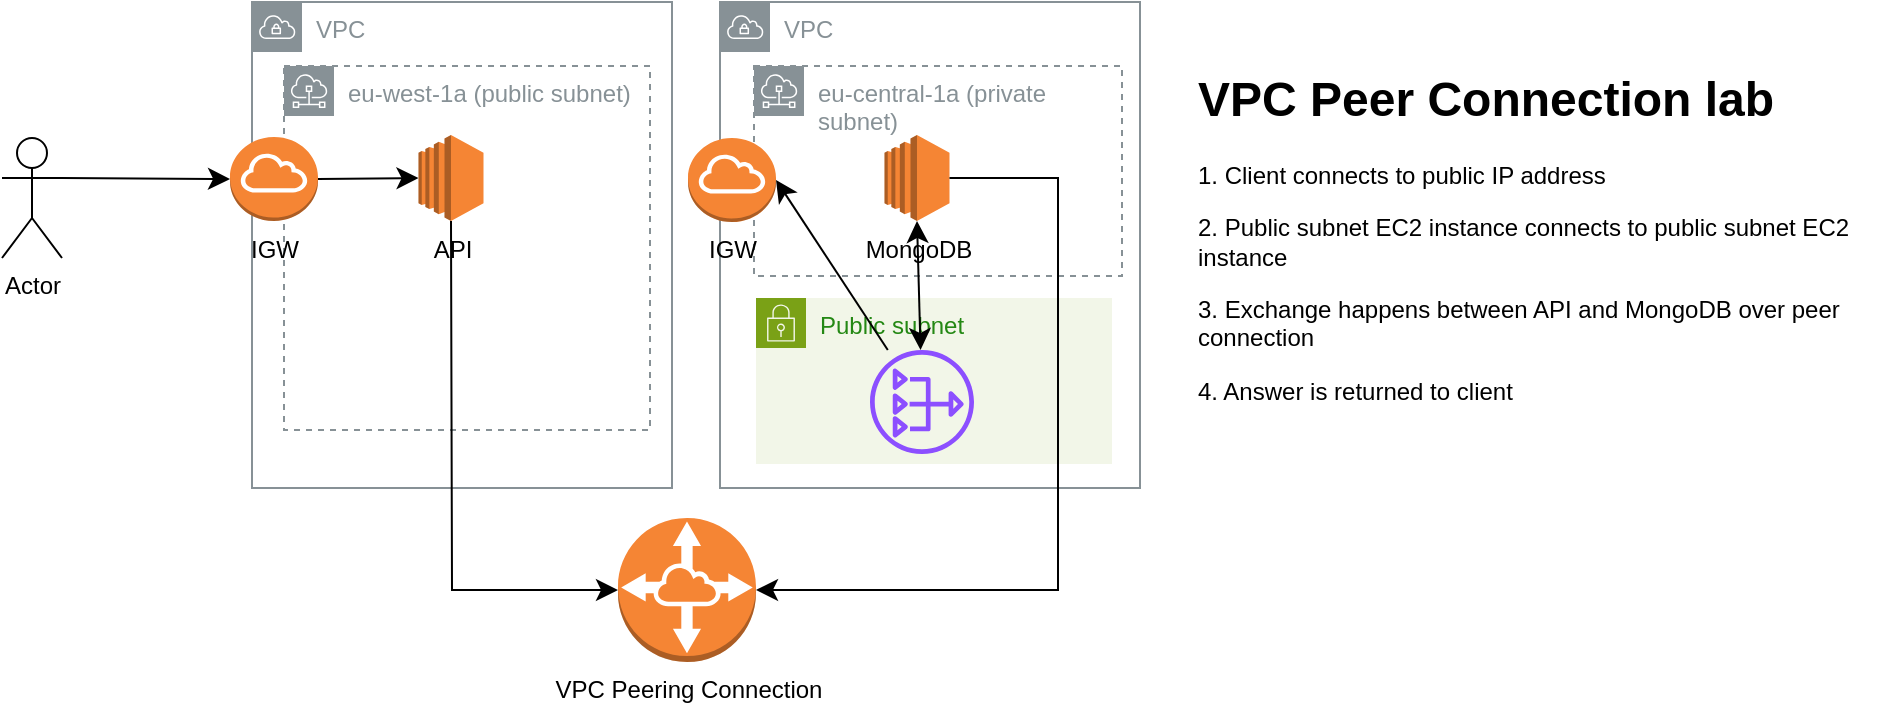 <mxfile version="28.1.0">
  <diagram name="Page-1" id="YO6fI4UiuW-zHiKsXfEC">
    <mxGraphModel dx="1001" dy="1164" grid="0" gridSize="10" guides="1" tooltips="1" connect="1" arrows="1" fold="1" page="1" pageScale="1" pageWidth="1000" pageHeight="400" math="0" shadow="0">
      <root>
        <mxCell id="0" />
        <mxCell id="1" parent="0" />
        <mxCell id="KWM5hjO59ShQ5DEeZdgE-1" value="VPC" style="sketch=0;outlineConnect=0;gradientColor=none;html=1;whiteSpace=wrap;fontSize=12;fontStyle=0;shape=mxgraph.aws4.group;grIcon=mxgraph.aws4.group_vpc;strokeColor=#879196;fillColor=none;verticalAlign=top;align=left;spacingLeft=30;fontColor=#879196;dashed=0;" parent="1" vertex="1">
          <mxGeometry x="411" y="47" width="210" height="243" as="geometry" />
        </mxCell>
        <mxCell id="ppNzNEcFW-80UwDM_199-7" value="eu-central-1a (private subnet)" style="sketch=0;outlineConnect=0;gradientColor=none;html=1;whiteSpace=wrap;fontSize=12;fontStyle=0;shape=mxgraph.aws4.group;grIcon=mxgraph.aws4.group_subnet;strokeColor=#879196;fillColor=none;verticalAlign=top;align=left;spacingLeft=30;fontColor=#879196;dashed=1;" parent="1" vertex="1">
          <mxGeometry x="428" y="79" width="184" height="105" as="geometry" />
        </mxCell>
        <mxCell id="ppNzNEcFW-80UwDM_199-5" value="eu-west-1a (public subnet)" style="sketch=0;outlineConnect=0;gradientColor=none;html=1;whiteSpace=wrap;fontSize=12;fontStyle=0;shape=mxgraph.aws4.group;grIcon=mxgraph.aws4.group_subnet;strokeColor=#879196;fillColor=none;verticalAlign=top;align=left;spacingLeft=30;fontColor=#879196;dashed=1;" parent="1" vertex="1">
          <mxGeometry x="193" y="79" width="183" height="182" as="geometry" />
        </mxCell>
        <mxCell id="ppNzNEcFW-80UwDM_199-4" value="VPC" style="sketch=0;outlineConnect=0;gradientColor=none;html=1;whiteSpace=wrap;fontSize=12;fontStyle=0;shape=mxgraph.aws4.group;grIcon=mxgraph.aws4.group_vpc;strokeColor=#879196;fillColor=none;verticalAlign=top;align=left;spacingLeft=30;fontColor=#879196;dashed=0;" parent="1" vertex="1">
          <mxGeometry x="177" y="47" width="210" height="243" as="geometry" />
        </mxCell>
        <mxCell id="aBk0e4fkvTpgOlKFJHKp-1" value="Actor" style="shape=umlActor;verticalLabelPosition=bottom;verticalAlign=top;html=1;outlineConnect=0;" parent="1" vertex="1">
          <mxGeometry x="52" y="115" width="30" height="60" as="geometry" />
        </mxCell>
        <mxCell id="aBk0e4fkvTpgOlKFJHKp-3" value="" style="endArrow=classic;html=1;rounded=0;fontSize=12;startSize=8;endSize=8;curved=1;exitX=1;exitY=0.333;exitDx=0;exitDy=0;exitPerimeter=0;entryX=0;entryY=0.5;entryDx=0;entryDy=0;entryPerimeter=0;" parent="1" source="aBk0e4fkvTpgOlKFJHKp-1" target="faw6b0mYo4fymj4pTFK4-1" edge="1">
          <mxGeometry width="50" height="50" relative="1" as="geometry">
            <mxPoint x="109" y="126" as="sourcePoint" />
            <mxPoint x="130" y="127" as="targetPoint" />
          </mxGeometry>
        </mxCell>
        <mxCell id="aBk0e4fkvTpgOlKFJHKp-8" value="&lt;h1 style=&quot;margin-top: 0px;&quot;&gt;VPC Peer Connection lab&lt;br&gt;&lt;/h1&gt;&lt;p&gt;1. Client connects to public IP address&lt;br&gt;&lt;/p&gt;&lt;p&gt;2. Public subnet EC2 instance connects to public subnet EC2 instance&lt;br&gt;&lt;/p&gt;&lt;p&gt;3. Exchange happens between API and MongoDB over peer connection&lt;br&gt;&lt;/p&gt;&lt;p&gt;4. Answer is returned to client&lt;br&gt;&lt;/p&gt;" style="text;html=1;whiteSpace=wrap;overflow=hidden;rounded=0;" parent="1" vertex="1">
          <mxGeometry x="648" y="75" width="341" height="180" as="geometry" />
        </mxCell>
        <mxCell id="faw6b0mYo4fymj4pTFK4-1" value="IGW" style="outlineConnect=0;dashed=0;verticalLabelPosition=bottom;verticalAlign=top;align=center;html=1;shape=mxgraph.aws3.internet_gateway;fillColor=#F58534;gradientColor=none;" parent="1" vertex="1">
          <mxGeometry x="166" y="114.5" width="44" height="42" as="geometry" />
        </mxCell>
        <mxCell id="faw6b0mYo4fymj4pTFK4-3" value="" style="endArrow=classic;html=1;rounded=0;fontSize=12;startSize=8;endSize=8;curved=1;exitX=1;exitY=0.5;exitDx=0;exitDy=0;exitPerimeter=0;entryX=0;entryY=0.5;entryDx=0;entryDy=0;entryPerimeter=0;" parent="1" source="faw6b0mYo4fymj4pTFK4-1" target="ppNzNEcFW-80UwDM_199-3" edge="1">
          <mxGeometry width="50" height="50" relative="1" as="geometry">
            <mxPoint x="150" y="299" as="sourcePoint" />
            <mxPoint x="279" y="125.5" as="targetPoint" />
          </mxGeometry>
        </mxCell>
        <mxCell id="ppNzNEcFW-80UwDM_199-2" value="MongoDB" style="outlineConnect=0;dashed=0;verticalLabelPosition=bottom;verticalAlign=top;align=center;html=1;shape=mxgraph.aws3.ec2;fillColor=#F58534;gradientColor=none;" parent="1" vertex="1">
          <mxGeometry x="493.25" y="113.5" width="32.5" height="43" as="geometry" />
        </mxCell>
        <mxCell id="ppNzNEcFW-80UwDM_199-3" value="API" style="outlineConnect=0;dashed=0;verticalLabelPosition=bottom;verticalAlign=top;align=center;html=1;shape=mxgraph.aws3.ec2;fillColor=#F58534;gradientColor=none;" parent="1" vertex="1">
          <mxGeometry x="260.25" y="113.5" width="32.5" height="43" as="geometry" />
        </mxCell>
        <mxCell id="KWM5hjO59ShQ5DEeZdgE-2" value="IGW" style="outlineConnect=0;dashed=0;verticalLabelPosition=bottom;verticalAlign=top;align=center;html=1;shape=mxgraph.aws3.internet_gateway;fillColor=#F58534;gradientColor=none;" parent="1" vertex="1">
          <mxGeometry x="395" y="115" width="44" height="42" as="geometry" />
        </mxCell>
        <mxCell id="KWM5hjO59ShQ5DEeZdgE-10" value="" style="endArrow=classic;html=1;rounded=0;fontSize=12;startSize=8;endSize=8;curved=0;exitX=0.5;exitY=1;exitDx=0;exitDy=0;exitPerimeter=0;entryX=0;entryY=0.5;entryDx=0;entryDy=0;entryPerimeter=0;" parent="1" source="ppNzNEcFW-80UwDM_199-3" target="gPesq1MtNVvYUET6qepk-5" edge="1">
          <mxGeometry width="50" height="50" relative="1" as="geometry">
            <mxPoint x="168" y="375" as="sourcePoint" />
            <mxPoint x="276.5" y="279" as="targetPoint" />
            <Array as="points">
              <mxPoint x="277" y="341" />
            </Array>
          </mxGeometry>
        </mxCell>
        <mxCell id="gPesq1MtNVvYUET6qepk-2" value="Public subnet" style="points=[[0,0],[0.25,0],[0.5,0],[0.75,0],[1,0],[1,0.25],[1,0.5],[1,0.75],[1,1],[0.75,1],[0.5,1],[0.25,1],[0,1],[0,0.75],[0,0.5],[0,0.25]];outlineConnect=0;gradientColor=none;html=1;whiteSpace=wrap;fontSize=12;fontStyle=0;container=1;pointerEvents=0;collapsible=0;recursiveResize=0;shape=mxgraph.aws4.group;grIcon=mxgraph.aws4.group_security_group;grStroke=0;strokeColor=#7AA116;fillColor=#F2F6E8;verticalAlign=top;align=left;spacingLeft=30;fontColor=#248814;dashed=0;" vertex="1" parent="1">
          <mxGeometry x="429" y="195" width="178" height="83" as="geometry" />
        </mxCell>
        <mxCell id="gPesq1MtNVvYUET6qepk-1" value="" style="sketch=0;outlineConnect=0;fontColor=#232F3E;gradientColor=none;fillColor=#8C4FFF;strokeColor=none;dashed=0;verticalLabelPosition=bottom;verticalAlign=top;align=center;html=1;fontSize=12;fontStyle=0;aspect=fixed;pointerEvents=1;shape=mxgraph.aws4.nat_gateway;" vertex="1" parent="gPesq1MtNVvYUET6qepk-2">
          <mxGeometry x="57" y="26" width="52" height="52" as="geometry" />
        </mxCell>
        <mxCell id="gPesq1MtNVvYUET6qepk-3" value="" style="endArrow=classic;startArrow=classic;html=1;rounded=0;fontSize=12;startSize=8;endSize=8;curved=1;entryX=0.5;entryY=1;entryDx=0;entryDy=0;entryPerimeter=0;" edge="1" parent="1" source="gPesq1MtNVvYUET6qepk-1" target="ppNzNEcFW-80UwDM_199-2">
          <mxGeometry width="50" height="50" relative="1" as="geometry">
            <mxPoint x="540" y="367" as="sourcePoint" />
            <mxPoint x="590" y="317" as="targetPoint" />
          </mxGeometry>
        </mxCell>
        <mxCell id="gPesq1MtNVvYUET6qepk-4" value="" style="endArrow=classic;html=1;rounded=0;fontSize=12;startSize=8;endSize=8;curved=1;entryX=1;entryY=0.5;entryDx=0;entryDy=0;entryPerimeter=0;" edge="1" parent="1" source="gPesq1MtNVvYUET6qepk-1" target="KWM5hjO59ShQ5DEeZdgE-2">
          <mxGeometry width="50" height="50" relative="1" as="geometry">
            <mxPoint x="458" y="380" as="sourcePoint" />
            <mxPoint x="508" y="330" as="targetPoint" />
          </mxGeometry>
        </mxCell>
        <mxCell id="gPesq1MtNVvYUET6qepk-5" value="VPC Peering Connection" style="outlineConnect=0;dashed=0;verticalLabelPosition=bottom;verticalAlign=top;align=center;html=1;shape=mxgraph.aws3.vpc_peering;fillColor=#F58534;gradientColor=none;" vertex="1" parent="1">
          <mxGeometry x="360" y="305" width="69" height="72" as="geometry" />
        </mxCell>
        <mxCell id="gPesq1MtNVvYUET6qepk-6" value="" style="endArrow=classic;html=1;rounded=0;fontSize=12;startSize=8;endSize=8;curved=0;exitX=1;exitY=0.5;exitDx=0;exitDy=0;exitPerimeter=0;entryX=1;entryY=0.5;entryDx=0;entryDy=0;entryPerimeter=0;" edge="1" parent="1" source="ppNzNEcFW-80UwDM_199-2" target="gPesq1MtNVvYUET6qepk-5">
          <mxGeometry width="50" height="50" relative="1" as="geometry">
            <mxPoint x="561" y="364" as="sourcePoint" />
            <mxPoint x="611" y="314" as="targetPoint" />
            <Array as="points">
              <mxPoint x="580" y="135" />
              <mxPoint x="580" y="341" />
            </Array>
          </mxGeometry>
        </mxCell>
      </root>
    </mxGraphModel>
  </diagram>
</mxfile>
